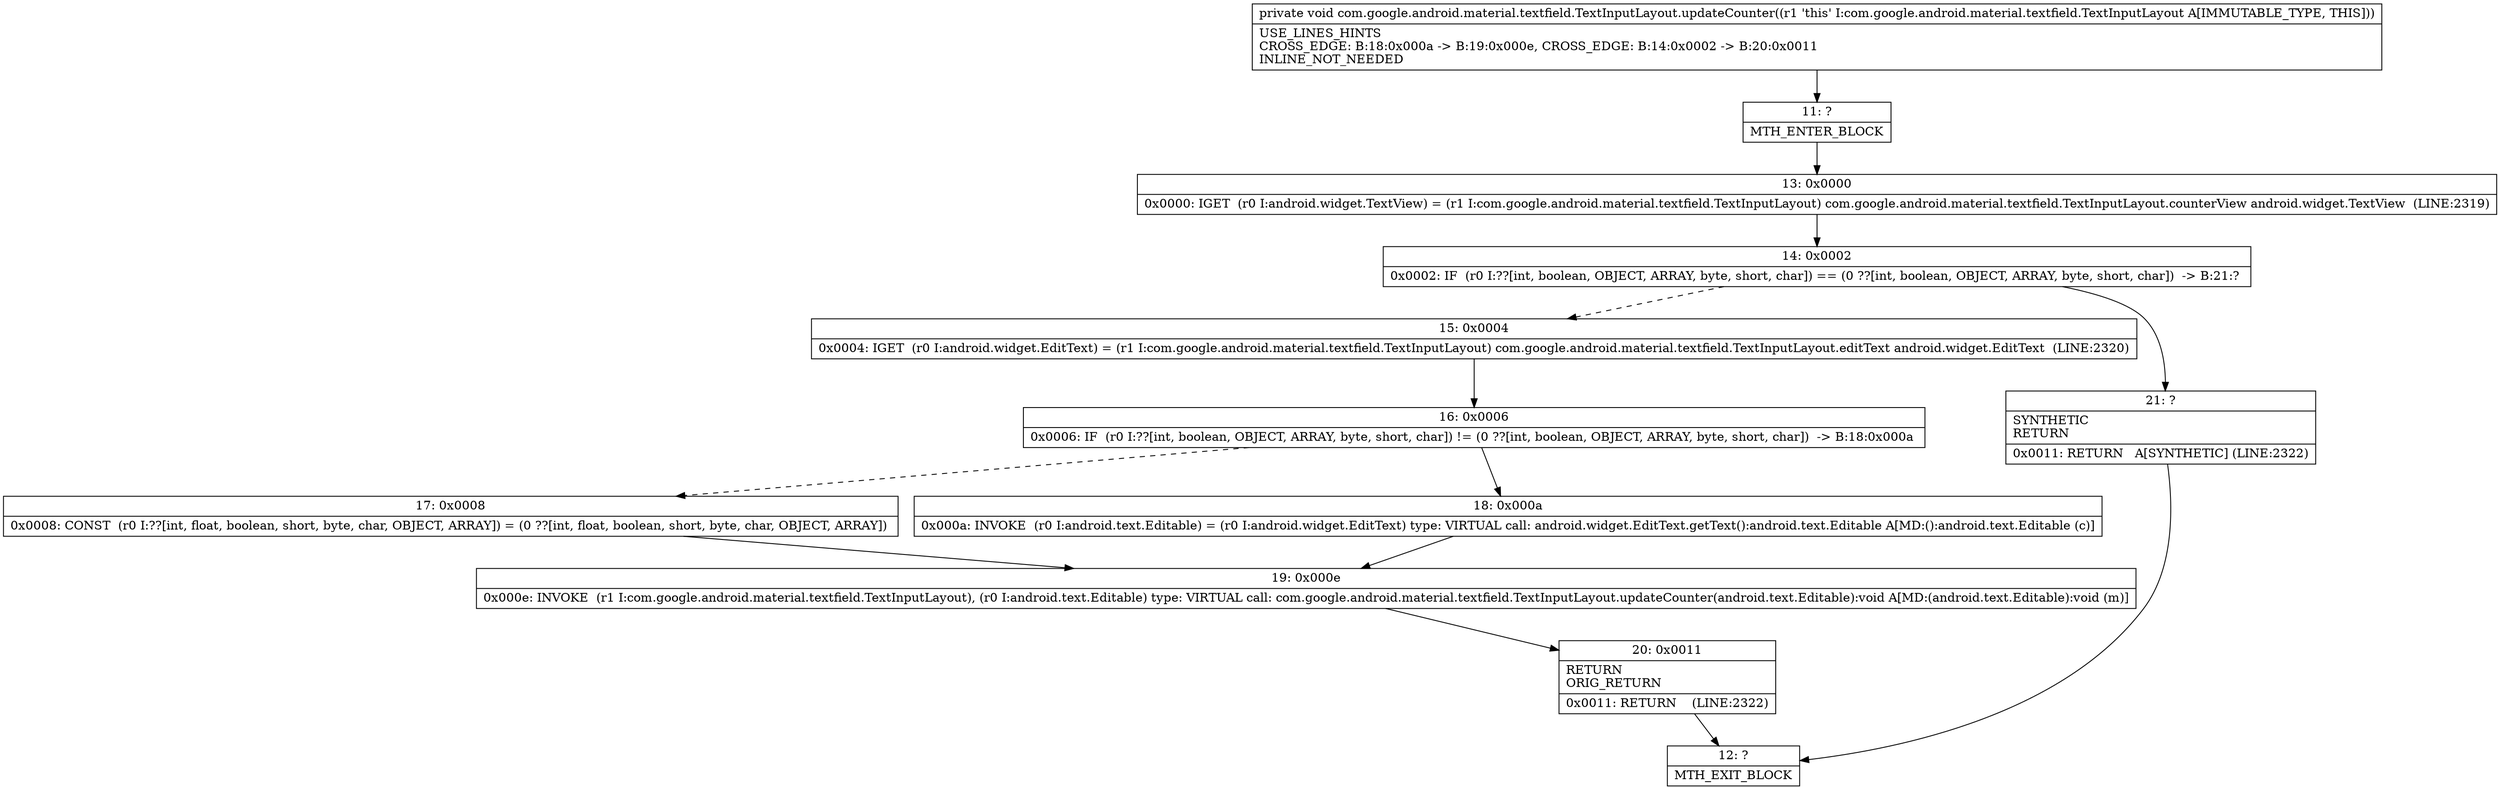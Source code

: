 digraph "CFG forcom.google.android.material.textfield.TextInputLayout.updateCounter()V" {
Node_11 [shape=record,label="{11\:\ ?|MTH_ENTER_BLOCK\l}"];
Node_13 [shape=record,label="{13\:\ 0x0000|0x0000: IGET  (r0 I:android.widget.TextView) = (r1 I:com.google.android.material.textfield.TextInputLayout) com.google.android.material.textfield.TextInputLayout.counterView android.widget.TextView  (LINE:2319)\l}"];
Node_14 [shape=record,label="{14\:\ 0x0002|0x0002: IF  (r0 I:??[int, boolean, OBJECT, ARRAY, byte, short, char]) == (0 ??[int, boolean, OBJECT, ARRAY, byte, short, char])  \-\> B:21:? \l}"];
Node_15 [shape=record,label="{15\:\ 0x0004|0x0004: IGET  (r0 I:android.widget.EditText) = (r1 I:com.google.android.material.textfield.TextInputLayout) com.google.android.material.textfield.TextInputLayout.editText android.widget.EditText  (LINE:2320)\l}"];
Node_16 [shape=record,label="{16\:\ 0x0006|0x0006: IF  (r0 I:??[int, boolean, OBJECT, ARRAY, byte, short, char]) != (0 ??[int, boolean, OBJECT, ARRAY, byte, short, char])  \-\> B:18:0x000a \l}"];
Node_17 [shape=record,label="{17\:\ 0x0008|0x0008: CONST  (r0 I:??[int, float, boolean, short, byte, char, OBJECT, ARRAY]) = (0 ??[int, float, boolean, short, byte, char, OBJECT, ARRAY]) \l}"];
Node_19 [shape=record,label="{19\:\ 0x000e|0x000e: INVOKE  (r1 I:com.google.android.material.textfield.TextInputLayout), (r0 I:android.text.Editable) type: VIRTUAL call: com.google.android.material.textfield.TextInputLayout.updateCounter(android.text.Editable):void A[MD:(android.text.Editable):void (m)]\l}"];
Node_20 [shape=record,label="{20\:\ 0x0011|RETURN\lORIG_RETURN\l|0x0011: RETURN    (LINE:2322)\l}"];
Node_12 [shape=record,label="{12\:\ ?|MTH_EXIT_BLOCK\l}"];
Node_18 [shape=record,label="{18\:\ 0x000a|0x000a: INVOKE  (r0 I:android.text.Editable) = (r0 I:android.widget.EditText) type: VIRTUAL call: android.widget.EditText.getText():android.text.Editable A[MD:():android.text.Editable (c)]\l}"];
Node_21 [shape=record,label="{21\:\ ?|SYNTHETIC\lRETURN\l|0x0011: RETURN   A[SYNTHETIC] (LINE:2322)\l}"];
MethodNode[shape=record,label="{private void com.google.android.material.textfield.TextInputLayout.updateCounter((r1 'this' I:com.google.android.material.textfield.TextInputLayout A[IMMUTABLE_TYPE, THIS]))  | USE_LINES_HINTS\lCROSS_EDGE: B:18:0x000a \-\> B:19:0x000e, CROSS_EDGE: B:14:0x0002 \-\> B:20:0x0011\lINLINE_NOT_NEEDED\l}"];
MethodNode -> Node_11;Node_11 -> Node_13;
Node_13 -> Node_14;
Node_14 -> Node_15[style=dashed];
Node_14 -> Node_21;
Node_15 -> Node_16;
Node_16 -> Node_17[style=dashed];
Node_16 -> Node_18;
Node_17 -> Node_19;
Node_19 -> Node_20;
Node_20 -> Node_12;
Node_18 -> Node_19;
Node_21 -> Node_12;
}

